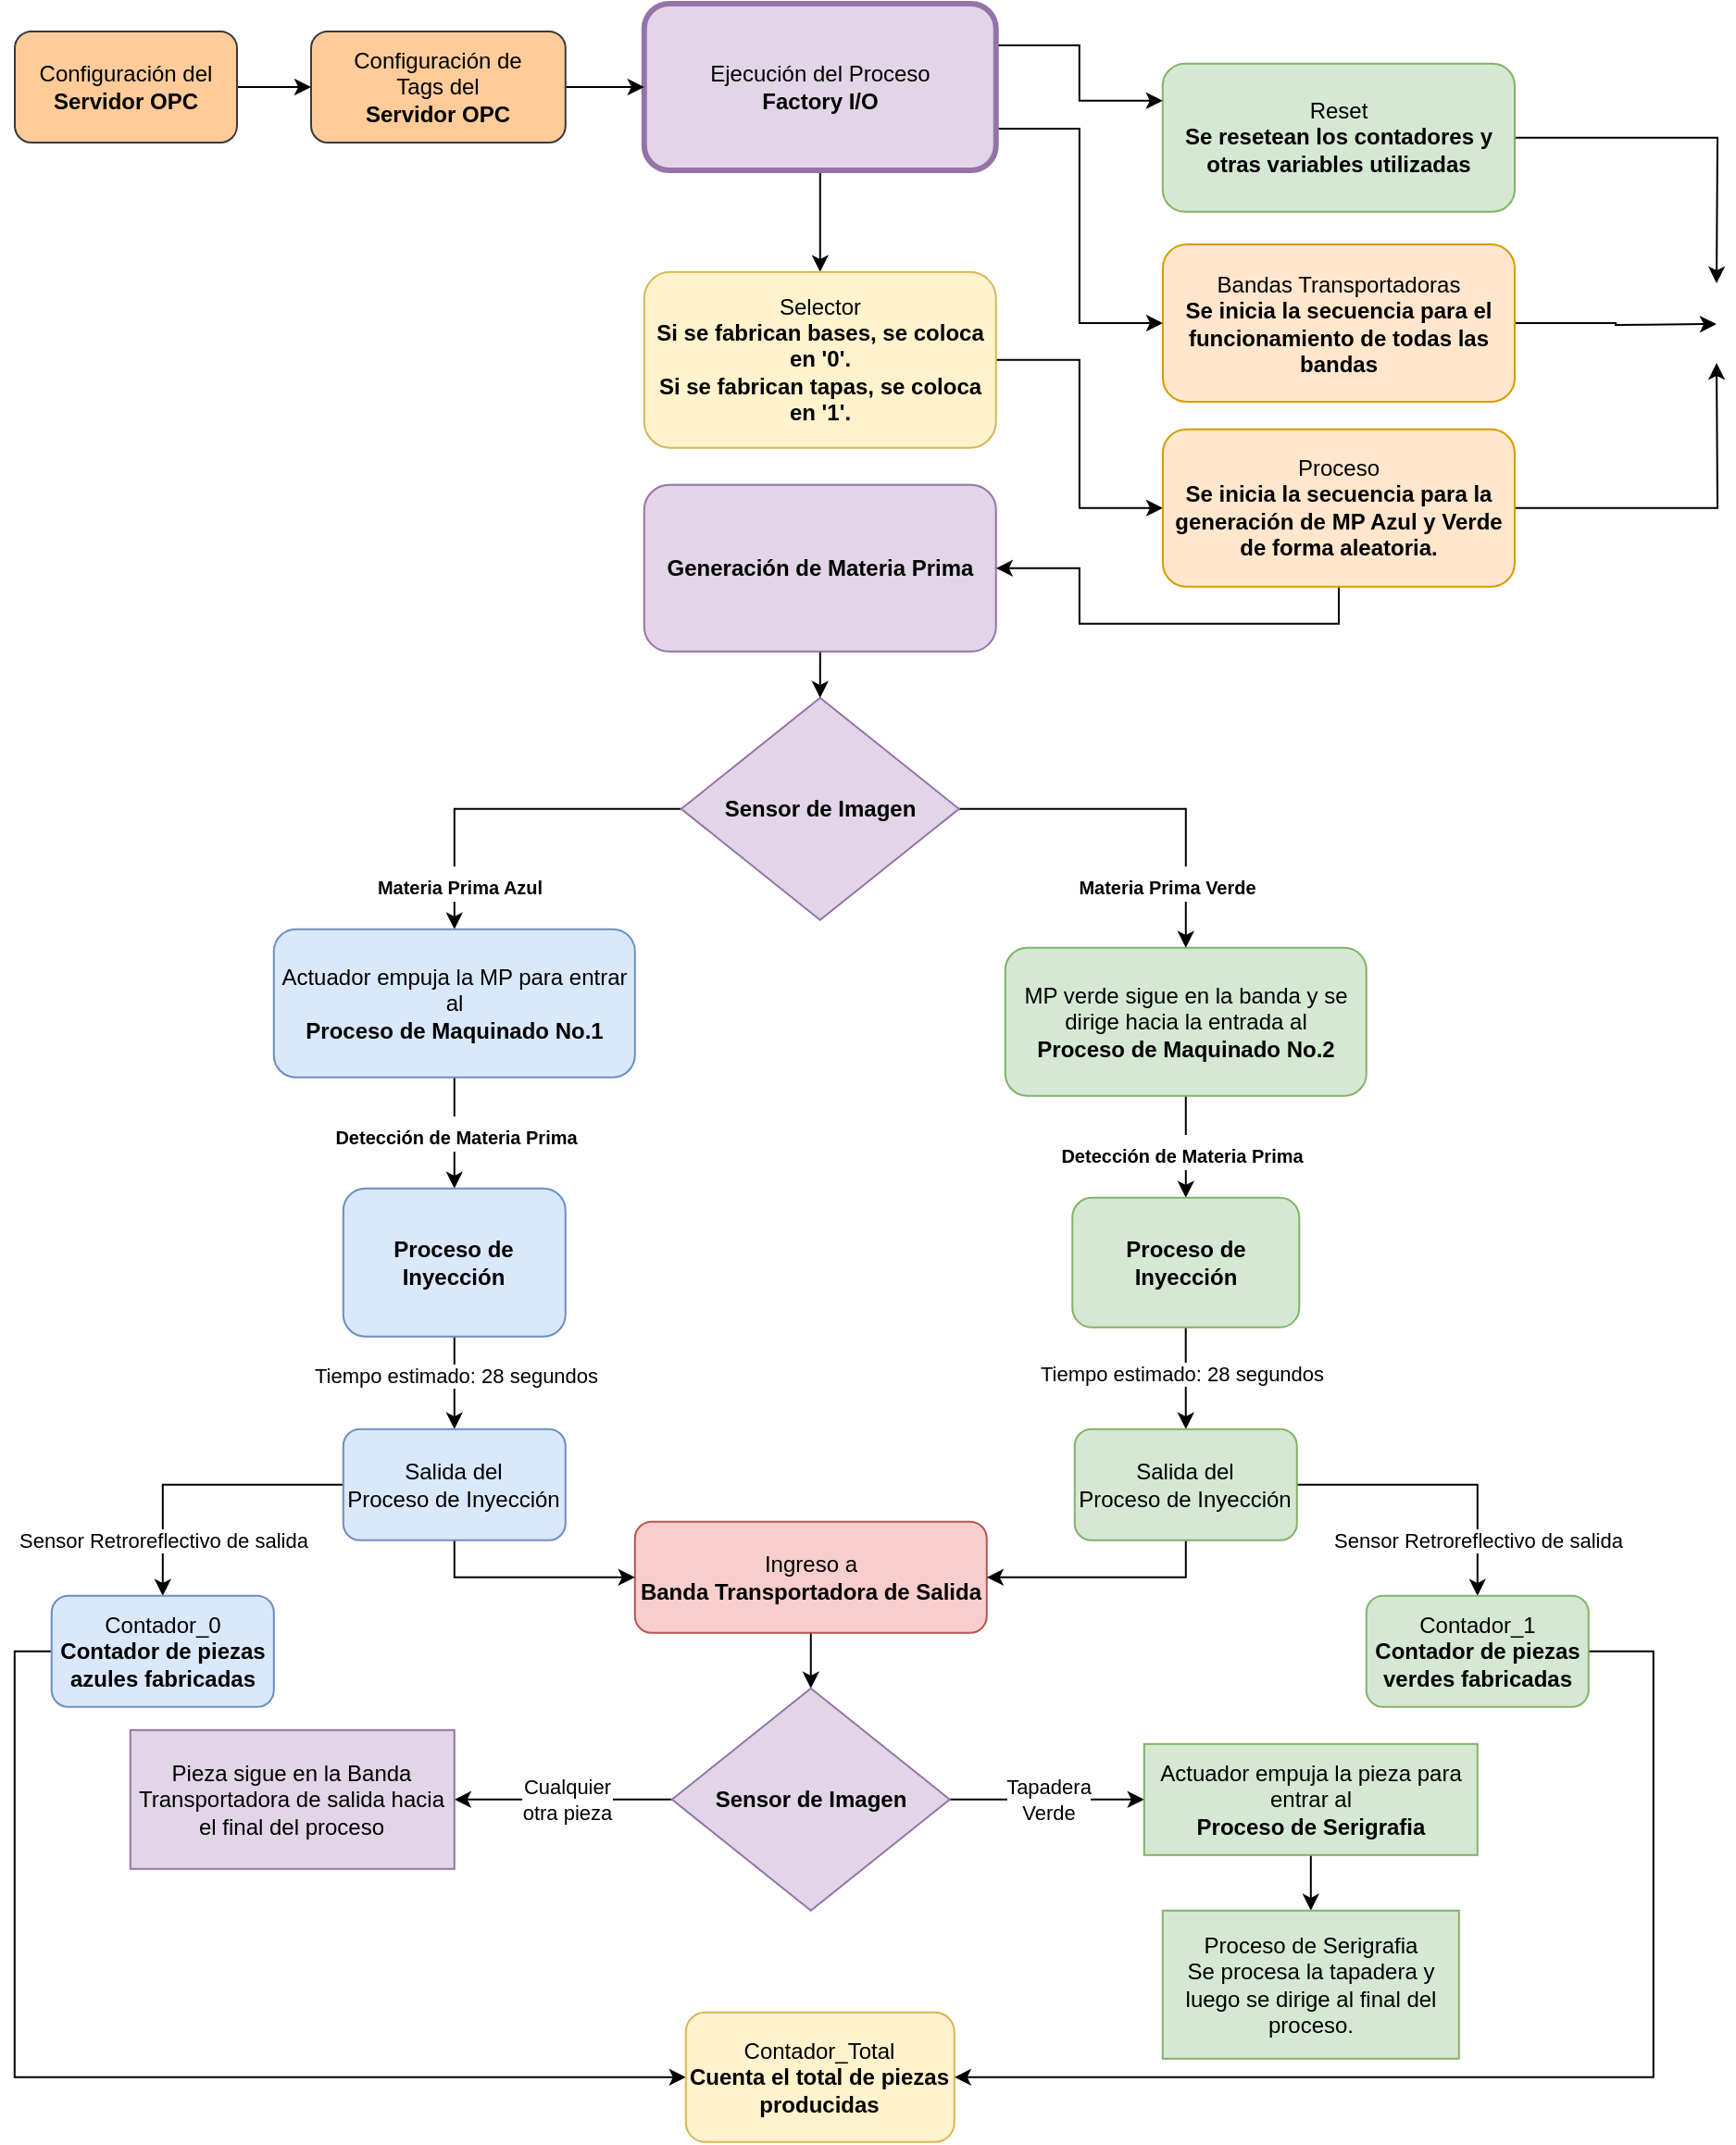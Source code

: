 <mxfile version="21.5.0" type="github">
  <diagram name="Page-1" id="ONhyKe8OTTxkF2mtK6s5">
    <mxGraphModel dx="2834" dy="1714" grid="1" gridSize="10" guides="1" tooltips="1" connect="1" arrows="1" fold="1" page="1" pageScale="1" pageWidth="2339" pageHeight="3300" math="0" shadow="0">
      <root>
        <mxCell id="0" />
        <mxCell id="1" parent="0" />
        <mxCell id="0qFu_1SzI6LwCL6rZjHh-2" style="edgeStyle=orthogonalEdgeStyle;rounded=0;orthogonalLoop=1;jettySize=auto;html=1;exitX=1;exitY=0.5;exitDx=0;exitDy=0;entryX=0;entryY=0.25;entryDx=0;entryDy=0;" edge="1" parent="1" source="0qFu_1SzI6LwCL6rZjHh-3">
          <mxGeometry relative="1" as="geometry">
            <mxPoint x="1929" y="1291" as="targetPoint" />
          </mxGeometry>
        </mxCell>
        <mxCell id="0qFu_1SzI6LwCL6rZjHh-3" value="Reset&lt;br&gt;&lt;b&gt;Se resetean los contadores y otras variables utilizadas&lt;/b&gt;" style="rounded=1;whiteSpace=wrap;html=1;fontSize=12;glass=0;strokeWidth=1;shadow=0;fillColor=#d5e8d4;strokeColor=#82b366;" vertex="1" parent="1">
          <mxGeometry x="1629.89" y="1172.39" width="190.11" height="80" as="geometry" />
        </mxCell>
        <mxCell id="0qFu_1SzI6LwCL6rZjHh-4" style="edgeStyle=orthogonalEdgeStyle;rounded=0;orthogonalLoop=1;jettySize=auto;html=1;exitX=0.5;exitY=1;exitDx=0;exitDy=0;entryX=0.5;entryY=0;entryDx=0;entryDy=0;" edge="1" parent="1" source="0qFu_1SzI6LwCL6rZjHh-5" target="0qFu_1SzI6LwCL6rZjHh-7">
          <mxGeometry relative="1" as="geometry" />
        </mxCell>
        <mxCell id="0qFu_1SzI6LwCL6rZjHh-5" value="MP verde sigue en la banda y se dirige hacia la entrada al&lt;br&gt;&lt;b&gt;Proceso de Maquinado No.2&lt;/b&gt;" style="whiteSpace=wrap;html=1;rounded=1;glass=0;strokeWidth=1;shadow=0;fillColor=#d5e8d4;strokeColor=#82b366;" vertex="1" parent="1">
          <mxGeometry x="1544.89" y="1649.89" width="195" height="80" as="geometry" />
        </mxCell>
        <mxCell id="0qFu_1SzI6LwCL6rZjHh-6" value="" style="edgeStyle=orthogonalEdgeStyle;rounded=0;orthogonalLoop=1;jettySize=auto;html=1;" edge="1" parent="1" source="0qFu_1SzI6LwCL6rZjHh-7" target="0qFu_1SzI6LwCL6rZjHh-38">
          <mxGeometry relative="1" as="geometry" />
        </mxCell>
        <mxCell id="0qFu_1SzI6LwCL6rZjHh-7" value="&lt;b&gt;Proceso de Inyección&lt;/b&gt;" style="whiteSpace=wrap;html=1;rounded=1;glass=0;strokeWidth=1;shadow=0;fillColor=#d5e8d4;strokeColor=#82b366;" vertex="1" parent="1">
          <mxGeometry x="1581.14" y="1784.89" width="122.5" height="70" as="geometry" />
        </mxCell>
        <mxCell id="0qFu_1SzI6LwCL6rZjHh-8" style="edgeStyle=orthogonalEdgeStyle;rounded=0;orthogonalLoop=1;jettySize=auto;html=1;exitX=1;exitY=0.5;exitDx=0;exitDy=0;entryX=0;entryY=0.5;entryDx=0;entryDy=0;" edge="1" parent="1" source="0qFu_1SzI6LwCL6rZjHh-9">
          <mxGeometry relative="1" as="geometry">
            <mxPoint x="1929" y="1313" as="targetPoint" />
          </mxGeometry>
        </mxCell>
        <mxCell id="0qFu_1SzI6LwCL6rZjHh-9" value="Bandas Transportadoras&lt;br&gt;&lt;b&gt;Se inicia la secuencia para el funcionamiento de todas las bandas&lt;/b&gt;" style="whiteSpace=wrap;html=1;rounded=1;glass=0;strokeWidth=1;shadow=0;fillColor=#ffe6cc;strokeColor=#d79b00;" vertex="1" parent="1">
          <mxGeometry x="1630" y="1270" width="190" height="85" as="geometry" />
        </mxCell>
        <mxCell id="0qFu_1SzI6LwCL6rZjHh-10" style="edgeStyle=orthogonalEdgeStyle;rounded=0;orthogonalLoop=1;jettySize=auto;html=1;entryX=0.5;entryY=0;entryDx=0;entryDy=0;" edge="1" parent="1" source="0qFu_1SzI6LwCL6rZjHh-13" target="0qFu_1SzI6LwCL6rZjHh-24">
          <mxGeometry relative="1" as="geometry" />
        </mxCell>
        <mxCell id="0qFu_1SzI6LwCL6rZjHh-11" style="edgeStyle=orthogonalEdgeStyle;rounded=0;orthogonalLoop=1;jettySize=auto;html=1;exitX=1;exitY=0.25;exitDx=0;exitDy=0;entryX=0;entryY=0.25;entryDx=0;entryDy=0;" edge="1" parent="1" source="0qFu_1SzI6LwCL6rZjHh-13" target="0qFu_1SzI6LwCL6rZjHh-3">
          <mxGeometry relative="1" as="geometry" />
        </mxCell>
        <mxCell id="0qFu_1SzI6LwCL6rZjHh-12" style="edgeStyle=orthogonalEdgeStyle;rounded=0;orthogonalLoop=1;jettySize=auto;html=1;exitX=1;exitY=0.75;exitDx=0;exitDy=0;entryX=0;entryY=0.5;entryDx=0;entryDy=0;" edge="1" parent="1" source="0qFu_1SzI6LwCL6rZjHh-13" target="0qFu_1SzI6LwCL6rZjHh-9">
          <mxGeometry relative="1" as="geometry" />
        </mxCell>
        <mxCell id="0qFu_1SzI6LwCL6rZjHh-13" value="Ejecución del Proceso&lt;br&gt;&lt;b&gt;Factory I/O&lt;/b&gt;" style="whiteSpace=wrap;html=1;rounded=1;glass=0;strokeWidth=3;shadow=0;fillColor=#e1d5e7;strokeColor=#9673a6;" vertex="1" parent="1">
          <mxGeometry x="1349.89" y="1140" width="190" height="90" as="geometry" />
        </mxCell>
        <mxCell id="0qFu_1SzI6LwCL6rZjHh-14" style="edgeStyle=orthogonalEdgeStyle;rounded=0;orthogonalLoop=1;jettySize=auto;html=1;exitX=1;exitY=0.5;exitDx=0;exitDy=0;entryX=0.5;entryY=0;entryDx=0;entryDy=0;" edge="1" parent="1" source="0qFu_1SzI6LwCL6rZjHh-18" target="0qFu_1SzI6LwCL6rZjHh-5">
          <mxGeometry relative="1" as="geometry" />
        </mxCell>
        <mxCell id="0qFu_1SzI6LwCL6rZjHh-15" value="&lt;b style=&quot;border-color: var(--border-color);&quot;&gt;&lt;font style=&quot;border-color: var(--border-color); font-size: 10px;&quot;&gt;Materia Prima Verde&lt;/font&gt;&lt;/b&gt;" style="edgeLabel;html=1;align=center;verticalAlign=middle;resizable=0;points=[];fontSize=16;" vertex="1" connectable="0" parent="0qFu_1SzI6LwCL6rZjHh-14">
          <mxGeometry x="-0.211" y="1" relative="1" as="geometry">
            <mxPoint x="34" y="41" as="offset" />
          </mxGeometry>
        </mxCell>
        <mxCell id="0qFu_1SzI6LwCL6rZjHh-16" style="edgeStyle=orthogonalEdgeStyle;rounded=0;orthogonalLoop=1;jettySize=auto;html=1;exitX=0;exitY=0.5;exitDx=0;exitDy=0;" edge="1" parent="1" source="0qFu_1SzI6LwCL6rZjHh-18" target="0qFu_1SzI6LwCL6rZjHh-20">
          <mxGeometry relative="1" as="geometry" />
        </mxCell>
        <mxCell id="0qFu_1SzI6LwCL6rZjHh-17" value="&lt;b style=&quot;&quot;&gt;&lt;font style=&quot;font-size: 10px;&quot;&gt;Materia Prima Azul&lt;/font&gt;&lt;/b&gt;" style="edgeLabel;html=1;align=center;verticalAlign=middle;resizable=0;points=[];fontSize=16;" vertex="1" connectable="0" parent="0qFu_1SzI6LwCL6rZjHh-16">
          <mxGeometry x="-0.227" y="-2" relative="1" as="geometry">
            <mxPoint x="-48" y="42" as="offset" />
          </mxGeometry>
        </mxCell>
        <mxCell id="0qFu_1SzI6LwCL6rZjHh-18" value="&lt;b&gt;Sensor de Imagen&lt;/b&gt;" style="rhombus;whiteSpace=wrap;html=1;fillColor=#e1d5e7;strokeColor=#9673a6;" vertex="1" parent="1">
          <mxGeometry x="1369.89" y="1514.89" width="150" height="120" as="geometry" />
        </mxCell>
        <mxCell id="0qFu_1SzI6LwCL6rZjHh-19" style="edgeStyle=orthogonalEdgeStyle;rounded=0;orthogonalLoop=1;jettySize=auto;html=1;exitX=0.5;exitY=1;exitDx=0;exitDy=0;entryX=0.5;entryY=0;entryDx=0;entryDy=0;" edge="1" parent="1" source="0qFu_1SzI6LwCL6rZjHh-20" target="0qFu_1SzI6LwCL6rZjHh-29">
          <mxGeometry relative="1" as="geometry" />
        </mxCell>
        <mxCell id="0qFu_1SzI6LwCL6rZjHh-20" value="Actuador empuja la MP para entrar al &lt;br&gt;&lt;b&gt;Proceso de Maquinado No.1&lt;/b&gt;" style="whiteSpace=wrap;html=1;rounded=1;glass=0;strokeWidth=1;shadow=0;fillColor=#dae8fc;strokeColor=#6c8ebf;" vertex="1" parent="1">
          <mxGeometry x="1149.89" y="1639.89" width="195" height="80" as="geometry" />
        </mxCell>
        <mxCell id="0qFu_1SzI6LwCL6rZjHh-21" style="edgeStyle=orthogonalEdgeStyle;rounded=0;orthogonalLoop=1;jettySize=auto;html=1;exitX=0.5;exitY=1;exitDx=0;exitDy=0;entryX=0.5;entryY=0;entryDx=0;entryDy=0;" edge="1" parent="1" source="0qFu_1SzI6LwCL6rZjHh-22" target="0qFu_1SzI6LwCL6rZjHh-51">
          <mxGeometry relative="1" as="geometry" />
        </mxCell>
        <mxCell id="0qFu_1SzI6LwCL6rZjHh-22" value="Ingreso a &lt;br&gt;&lt;b&gt;Banda Transportadora de Salida&lt;/b&gt;" style="whiteSpace=wrap;html=1;rounded=1;glass=0;strokeWidth=1;shadow=0;fillColor=#f8cecc;strokeColor=#b85450;" vertex="1" parent="1">
          <mxGeometry x="1344.89" y="1959.89" width="190" height="60" as="geometry" />
        </mxCell>
        <mxCell id="0qFu_1SzI6LwCL6rZjHh-23" style="edgeStyle=orthogonalEdgeStyle;rounded=0;orthogonalLoop=1;jettySize=auto;html=1;exitX=1;exitY=0.5;exitDx=0;exitDy=0;entryX=0;entryY=0.5;entryDx=0;entryDy=0;" edge="1" parent="1" source="0qFu_1SzI6LwCL6rZjHh-24" target="0qFu_1SzI6LwCL6rZjHh-42">
          <mxGeometry relative="1" as="geometry" />
        </mxCell>
        <mxCell id="0qFu_1SzI6LwCL6rZjHh-24" value="Selector&lt;br&gt;&lt;b&gt;Si se fabrican bases, se coloca en &#39;0&#39;.&lt;br&gt;Si se fabrican tapas, se coloca en &#39;1&#39;.&lt;/b&gt;" style="whiteSpace=wrap;html=1;rounded=1;glass=0;strokeWidth=1;shadow=0;fillColor=#fff2cc;strokeColor=#d6b656;" vertex="1" parent="1">
          <mxGeometry x="1349.89" y="1284.89" width="190" height="95" as="geometry" />
        </mxCell>
        <mxCell id="0qFu_1SzI6LwCL6rZjHh-25" style="edgeStyle=orthogonalEdgeStyle;rounded=0;orthogonalLoop=1;jettySize=auto;html=1;entryX=0.5;entryY=0;entryDx=0;entryDy=0;" edge="1" parent="1" source="0qFu_1SzI6LwCL6rZjHh-26" target="0qFu_1SzI6LwCL6rZjHh-18">
          <mxGeometry relative="1" as="geometry" />
        </mxCell>
        <mxCell id="0qFu_1SzI6LwCL6rZjHh-26" value="&lt;b&gt;Generación de Materia Prima&lt;/b&gt;" style="whiteSpace=wrap;html=1;rounded=1;glass=0;strokeWidth=1;shadow=0;fillColor=#e1d5e7;strokeColor=#9673a6;" vertex="1" parent="1">
          <mxGeometry x="1349.89" y="1399.89" width="190" height="90" as="geometry" />
        </mxCell>
        <mxCell id="0qFu_1SzI6LwCL6rZjHh-27" value="" style="edgeStyle=orthogonalEdgeStyle;rounded=0;orthogonalLoop=1;jettySize=auto;html=1;" edge="1" parent="1" source="0qFu_1SzI6LwCL6rZjHh-29" target="0qFu_1SzI6LwCL6rZjHh-35">
          <mxGeometry relative="1" as="geometry" />
        </mxCell>
        <mxCell id="0qFu_1SzI6LwCL6rZjHh-28" value="Tiempo estimado: 28 segundos" style="edgeLabel;html=1;align=center;verticalAlign=middle;resizable=0;points=[];" vertex="1" connectable="0" parent="0qFu_1SzI6LwCL6rZjHh-27">
          <mxGeometry x="-0.18" y="-2" relative="1" as="geometry">
            <mxPoint x="2" as="offset" />
          </mxGeometry>
        </mxCell>
        <mxCell id="0qFu_1SzI6LwCL6rZjHh-29" value="&lt;b&gt;Proceso de Inyección&lt;/b&gt;" style="whiteSpace=wrap;html=1;rounded=1;glass=0;strokeWidth=1;shadow=0;fillColor=#dae8fc;strokeColor=#6c8ebf;" vertex="1" parent="1">
          <mxGeometry x="1187.39" y="1779.89" width="120" height="80" as="geometry" />
        </mxCell>
        <mxCell id="0qFu_1SzI6LwCL6rZjHh-30" value="&lt;b style=&quot;border-color: var(--border-color);&quot;&gt;&lt;font style=&quot;border-color: var(--border-color); font-size: 10px;&quot;&gt;Detección de Materia Prima&lt;/font&gt;&lt;/b&gt;" style="edgeLabel;html=1;align=center;verticalAlign=middle;resizable=0;points=[];fontSize=16;" vertex="1" connectable="0" parent="1">
          <mxGeometry x="1247.385" y="1749.89" as="geometry" />
        </mxCell>
        <mxCell id="0qFu_1SzI6LwCL6rZjHh-31" value="&lt;b style=&quot;border-color: var(--border-color);&quot;&gt;&lt;font style=&quot;border-color: var(--border-color); font-size: 10px;&quot;&gt;Detección de Materia Prima&lt;/font&gt;&lt;/b&gt;" style="edgeLabel;html=1;align=center;verticalAlign=middle;resizable=0;points=[];fontSize=16;" vertex="1" connectable="0" parent="1">
          <mxGeometry x="1639.885" y="1759.89" as="geometry" />
        </mxCell>
        <mxCell id="0qFu_1SzI6LwCL6rZjHh-32" style="edgeStyle=orthogonalEdgeStyle;rounded=0;orthogonalLoop=1;jettySize=auto;html=1;exitX=0.5;exitY=1;exitDx=0;exitDy=0;entryX=0;entryY=0.5;entryDx=0;entryDy=0;" edge="1" parent="1" source="0qFu_1SzI6LwCL6rZjHh-35" target="0qFu_1SzI6LwCL6rZjHh-22">
          <mxGeometry relative="1" as="geometry" />
        </mxCell>
        <mxCell id="0qFu_1SzI6LwCL6rZjHh-33" value="" style="edgeStyle=orthogonalEdgeStyle;rounded=0;orthogonalLoop=1;jettySize=auto;html=1;" edge="1" parent="1" source="0qFu_1SzI6LwCL6rZjHh-35" target="0qFu_1SzI6LwCL6rZjHh-44">
          <mxGeometry relative="1" as="geometry" />
        </mxCell>
        <mxCell id="0qFu_1SzI6LwCL6rZjHh-34" value="Sensor Retroreflectivo de salida" style="edgeLabel;html=1;align=center;verticalAlign=middle;resizable=0;points=[];" vertex="1" connectable="0" parent="0qFu_1SzI6LwCL6rZjHh-33">
          <mxGeometry x="0.484" y="-1" relative="1" as="geometry">
            <mxPoint x="1" y="10" as="offset" />
          </mxGeometry>
        </mxCell>
        <mxCell id="0qFu_1SzI6LwCL6rZjHh-35" value="Salida del &lt;br&gt;Proceso de Inyección" style="whiteSpace=wrap;html=1;fillColor=#dae8fc;strokeColor=#6c8ebf;rounded=1;glass=0;strokeWidth=1;shadow=0;" vertex="1" parent="1">
          <mxGeometry x="1187.39" y="1909.89" width="120" height="60" as="geometry" />
        </mxCell>
        <mxCell id="0qFu_1SzI6LwCL6rZjHh-36" style="edgeStyle=orthogonalEdgeStyle;rounded=0;orthogonalLoop=1;jettySize=auto;html=1;exitX=0.5;exitY=1;exitDx=0;exitDy=0;entryX=1;entryY=0.5;entryDx=0;entryDy=0;" edge="1" parent="1" source="0qFu_1SzI6LwCL6rZjHh-38" target="0qFu_1SzI6LwCL6rZjHh-22">
          <mxGeometry relative="1" as="geometry" />
        </mxCell>
        <mxCell id="0qFu_1SzI6LwCL6rZjHh-37" value="" style="edgeStyle=orthogonalEdgeStyle;rounded=0;orthogonalLoop=1;jettySize=auto;html=1;" edge="1" parent="1" source="0qFu_1SzI6LwCL6rZjHh-38" target="0qFu_1SzI6LwCL6rZjHh-46">
          <mxGeometry relative="1" as="geometry" />
        </mxCell>
        <mxCell id="0qFu_1SzI6LwCL6rZjHh-38" value="Salida del&lt;br&gt;Proceso de Inyección" style="whiteSpace=wrap;html=1;fillColor=#d5e8d4;strokeColor=#82b366;rounded=1;glass=0;strokeWidth=1;shadow=0;" vertex="1" parent="1">
          <mxGeometry x="1582.39" y="1909.89" width="120" height="60" as="geometry" />
        </mxCell>
        <mxCell id="0qFu_1SzI6LwCL6rZjHh-39" value="Tiempo estimado: 28 segundos" style="edgeLabel;html=1;align=center;verticalAlign=middle;resizable=0;points=[];" vertex="1" connectable="0" parent="1">
          <mxGeometry x="1639.89" y="1879.885" as="geometry" />
        </mxCell>
        <mxCell id="0qFu_1SzI6LwCL6rZjHh-40" style="edgeStyle=orthogonalEdgeStyle;rounded=0;orthogonalLoop=1;jettySize=auto;html=1;exitX=0.5;exitY=1;exitDx=0;exitDy=0;entryX=1;entryY=0.5;entryDx=0;entryDy=0;" edge="1" parent="1" source="0qFu_1SzI6LwCL6rZjHh-42" target="0qFu_1SzI6LwCL6rZjHh-26">
          <mxGeometry relative="1" as="geometry" />
        </mxCell>
        <mxCell id="0qFu_1SzI6LwCL6rZjHh-41" style="edgeStyle=orthogonalEdgeStyle;rounded=0;orthogonalLoop=1;jettySize=auto;html=1;exitX=1;exitY=0.5;exitDx=0;exitDy=0;entryX=0;entryY=0.75;entryDx=0;entryDy=0;" edge="1" parent="1" source="0qFu_1SzI6LwCL6rZjHh-42">
          <mxGeometry relative="1" as="geometry">
            <mxPoint x="1929" y="1334" as="targetPoint" />
          </mxGeometry>
        </mxCell>
        <mxCell id="0qFu_1SzI6LwCL6rZjHh-42" value="Proceso&lt;br&gt;&lt;b&gt;Se inicia la secuencia para la generación de MP Azul y Verde de forma aleatoria.&lt;/b&gt;" style="whiteSpace=wrap;html=1;rounded=1;glass=0;strokeWidth=1;shadow=0;fillColor=#ffe6cc;strokeColor=#d79b00;" vertex="1" parent="1">
          <mxGeometry x="1630" y="1369.89" width="190" height="85" as="geometry" />
        </mxCell>
        <mxCell id="0qFu_1SzI6LwCL6rZjHh-43" style="edgeStyle=orthogonalEdgeStyle;rounded=0;orthogonalLoop=1;jettySize=auto;html=1;exitX=0;exitY=0.5;exitDx=0;exitDy=0;entryX=0;entryY=0.5;entryDx=0;entryDy=0;" edge="1" parent="1" source="0qFu_1SzI6LwCL6rZjHh-44" target="0qFu_1SzI6LwCL6rZjHh-56">
          <mxGeometry relative="1" as="geometry" />
        </mxCell>
        <mxCell id="0qFu_1SzI6LwCL6rZjHh-44" value="Contador_0&lt;br&gt;&lt;b&gt;Contador de piezas azules fabricadas&lt;/b&gt;" style="whiteSpace=wrap;html=1;fillColor=#dae8fc;strokeColor=#6c8ebf;rounded=1;glass=0;strokeWidth=1;shadow=0;" vertex="1" parent="1">
          <mxGeometry x="1029.89" y="1999.89" width="120" height="60" as="geometry" />
        </mxCell>
        <mxCell id="0qFu_1SzI6LwCL6rZjHh-45" style="edgeStyle=orthogonalEdgeStyle;rounded=0;orthogonalLoop=1;jettySize=auto;html=1;exitX=1;exitY=0.5;exitDx=0;exitDy=0;entryX=1;entryY=0.5;entryDx=0;entryDy=0;" edge="1" parent="1" source="0qFu_1SzI6LwCL6rZjHh-46" target="0qFu_1SzI6LwCL6rZjHh-56">
          <mxGeometry relative="1" as="geometry">
            <Array as="points">
              <mxPoint x="1894.89" y="2029.89" />
              <mxPoint x="1894.89" y="2259.89" />
            </Array>
          </mxGeometry>
        </mxCell>
        <mxCell id="0qFu_1SzI6LwCL6rZjHh-46" value="Contador_1&lt;br style=&quot;border-color: var(--border-color);&quot;&gt;&lt;b style=&quot;border-color: var(--border-color);&quot;&gt;Contador de piezas verdes fabricadas&lt;/b&gt;" style="whiteSpace=wrap;html=1;fillColor=#d5e8d4;strokeColor=#82b366;rounded=1;glass=0;strokeWidth=1;shadow=0;" vertex="1" parent="1">
          <mxGeometry x="1739.89" y="1999.89" width="120" height="60" as="geometry" />
        </mxCell>
        <mxCell id="0qFu_1SzI6LwCL6rZjHh-47" value="Sensor Retroreflectivo de salida" style="edgeLabel;html=1;align=center;verticalAlign=middle;resizable=0;points=[];" vertex="1" connectable="0" parent="1">
          <mxGeometry x="1799.89" y="1969.886" as="geometry" />
        </mxCell>
        <mxCell id="0qFu_1SzI6LwCL6rZjHh-48" value="" style="edgeStyle=orthogonalEdgeStyle;rounded=0;orthogonalLoop=1;jettySize=auto;html=1;" edge="1" parent="1" source="0qFu_1SzI6LwCL6rZjHh-51" target="0qFu_1SzI6LwCL6rZjHh-53">
          <mxGeometry relative="1" as="geometry" />
        </mxCell>
        <mxCell id="0qFu_1SzI6LwCL6rZjHh-49" value="Tapadera&lt;br&gt;Verde" style="edgeLabel;html=1;align=center;verticalAlign=middle;resizable=0;points=[];" vertex="1" connectable="0" parent="0qFu_1SzI6LwCL6rZjHh-48">
          <mxGeometry x="-0.354" y="-1" relative="1" as="geometry">
            <mxPoint x="19" y="-1" as="offset" />
          </mxGeometry>
        </mxCell>
        <mxCell id="0qFu_1SzI6LwCL6rZjHh-50" style="edgeStyle=orthogonalEdgeStyle;rounded=0;orthogonalLoop=1;jettySize=auto;html=1;" edge="1" parent="1" source="0qFu_1SzI6LwCL6rZjHh-51" target="0qFu_1SzI6LwCL6rZjHh-54">
          <mxGeometry relative="1" as="geometry" />
        </mxCell>
        <mxCell id="0qFu_1SzI6LwCL6rZjHh-51" value="&lt;b&gt;Sensor de Imagen&lt;/b&gt;" style="rhombus;whiteSpace=wrap;html=1;fillColor=#e1d5e7;strokeColor=#9673a6;" vertex="1" parent="1">
          <mxGeometry x="1364.89" y="2049.89" width="150" height="120" as="geometry" />
        </mxCell>
        <mxCell id="0qFu_1SzI6LwCL6rZjHh-52" value="" style="edgeStyle=orthogonalEdgeStyle;rounded=0;orthogonalLoop=1;jettySize=auto;html=1;" edge="1" parent="1" source="0qFu_1SzI6LwCL6rZjHh-53" target="0qFu_1SzI6LwCL6rZjHh-55">
          <mxGeometry relative="1" as="geometry" />
        </mxCell>
        <mxCell id="0qFu_1SzI6LwCL6rZjHh-53" value="Actuador empuja la pieza para entrar al&lt;br style=&quot;border-color: var(--border-color);&quot;&gt;&lt;b style=&quot;border-color: var(--border-color);&quot;&gt;Proceso de Serigrafia&lt;/b&gt;" style="whiteSpace=wrap;html=1;fillColor=#d5e8d4;strokeColor=#82b366;" vertex="1" parent="1">
          <mxGeometry x="1619.89" y="2079.89" width="180" height="60" as="geometry" />
        </mxCell>
        <mxCell id="0qFu_1SzI6LwCL6rZjHh-54" value="Pieza sigue en la Banda Transportadora de salida hacia el final del proceso" style="whiteSpace=wrap;html=1;fillColor=#e1d5e7;strokeColor=#9673a6;" vertex="1" parent="1">
          <mxGeometry x="1072.39" y="2072.39" width="175" height="75" as="geometry" />
        </mxCell>
        <mxCell id="0qFu_1SzI6LwCL6rZjHh-55" value="Proceso de Serigrafia&lt;br&gt;&lt;span&gt;Se procesa la tapadera y luego se dirige al final del proceso.&lt;/span&gt;" style="whiteSpace=wrap;html=1;fillColor=#d5e8d4;strokeColor=#82b366;fontStyle=0" vertex="1" parent="1">
          <mxGeometry x="1629.89" y="2169.89" width="160" height="80" as="geometry" />
        </mxCell>
        <mxCell id="0qFu_1SzI6LwCL6rZjHh-56" value="Contador_Total&lt;br&gt;&lt;b&gt;Cuenta el total de piezas producidas&lt;/b&gt;" style="whiteSpace=wrap;html=1;fillColor=#fff2cc;strokeColor=#d6b656;rounded=1;glass=0;strokeWidth=1;shadow=0;" vertex="1" parent="1">
          <mxGeometry x="1372.39" y="2224.89" width="145" height="70" as="geometry" />
        </mxCell>
        <mxCell id="0qFu_1SzI6LwCL6rZjHh-57" value="Cualquier&lt;br&gt;otra pieza" style="edgeLabel;html=1;align=center;verticalAlign=middle;resizable=0;points=[];" vertex="1" connectable="0" parent="1">
          <mxGeometry x="1307.39" y="2109.89" as="geometry" />
        </mxCell>
        <mxCell id="0qFu_1SzI6LwCL6rZjHh-58" style="edgeStyle=orthogonalEdgeStyle;rounded=0;orthogonalLoop=1;jettySize=auto;html=1;exitX=1;exitY=0.5;exitDx=0;exitDy=0;entryX=0;entryY=0.5;entryDx=0;entryDy=0;" edge="1" parent="1" source="0qFu_1SzI6LwCL6rZjHh-59" target="0qFu_1SzI6LwCL6rZjHh-13">
          <mxGeometry relative="1" as="geometry" />
        </mxCell>
        <mxCell id="0qFu_1SzI6LwCL6rZjHh-59" value="Configuración de &lt;br&gt;Tags del &lt;br&gt;&lt;b&gt;Servidor OPC&lt;/b&gt;" style="whiteSpace=wrap;html=1;fillColor=#ffcc99;strokeColor=#36393d;rounded=1;glass=0;strokeWidth=1;shadow=0;" vertex="1" parent="1">
          <mxGeometry x="1170" y="1155" width="137.39" height="60" as="geometry" />
        </mxCell>
        <mxCell id="0qFu_1SzI6LwCL6rZjHh-60" style="edgeStyle=orthogonalEdgeStyle;rounded=0;orthogonalLoop=1;jettySize=auto;html=1;exitX=1;exitY=0.5;exitDx=0;exitDy=0;" edge="1" parent="1" source="0qFu_1SzI6LwCL6rZjHh-61" target="0qFu_1SzI6LwCL6rZjHh-59">
          <mxGeometry relative="1" as="geometry" />
        </mxCell>
        <mxCell id="0qFu_1SzI6LwCL6rZjHh-61" value="Configuración del &lt;b&gt;Servidor OPC&lt;/b&gt;" style="whiteSpace=wrap;html=1;fillColor=#ffcc99;strokeColor=#36393d;rounded=1;glass=0;strokeWidth=1;shadow=0;" vertex="1" parent="1">
          <mxGeometry x="1010" y="1155" width="120" height="60" as="geometry" />
        </mxCell>
      </root>
    </mxGraphModel>
  </diagram>
</mxfile>
